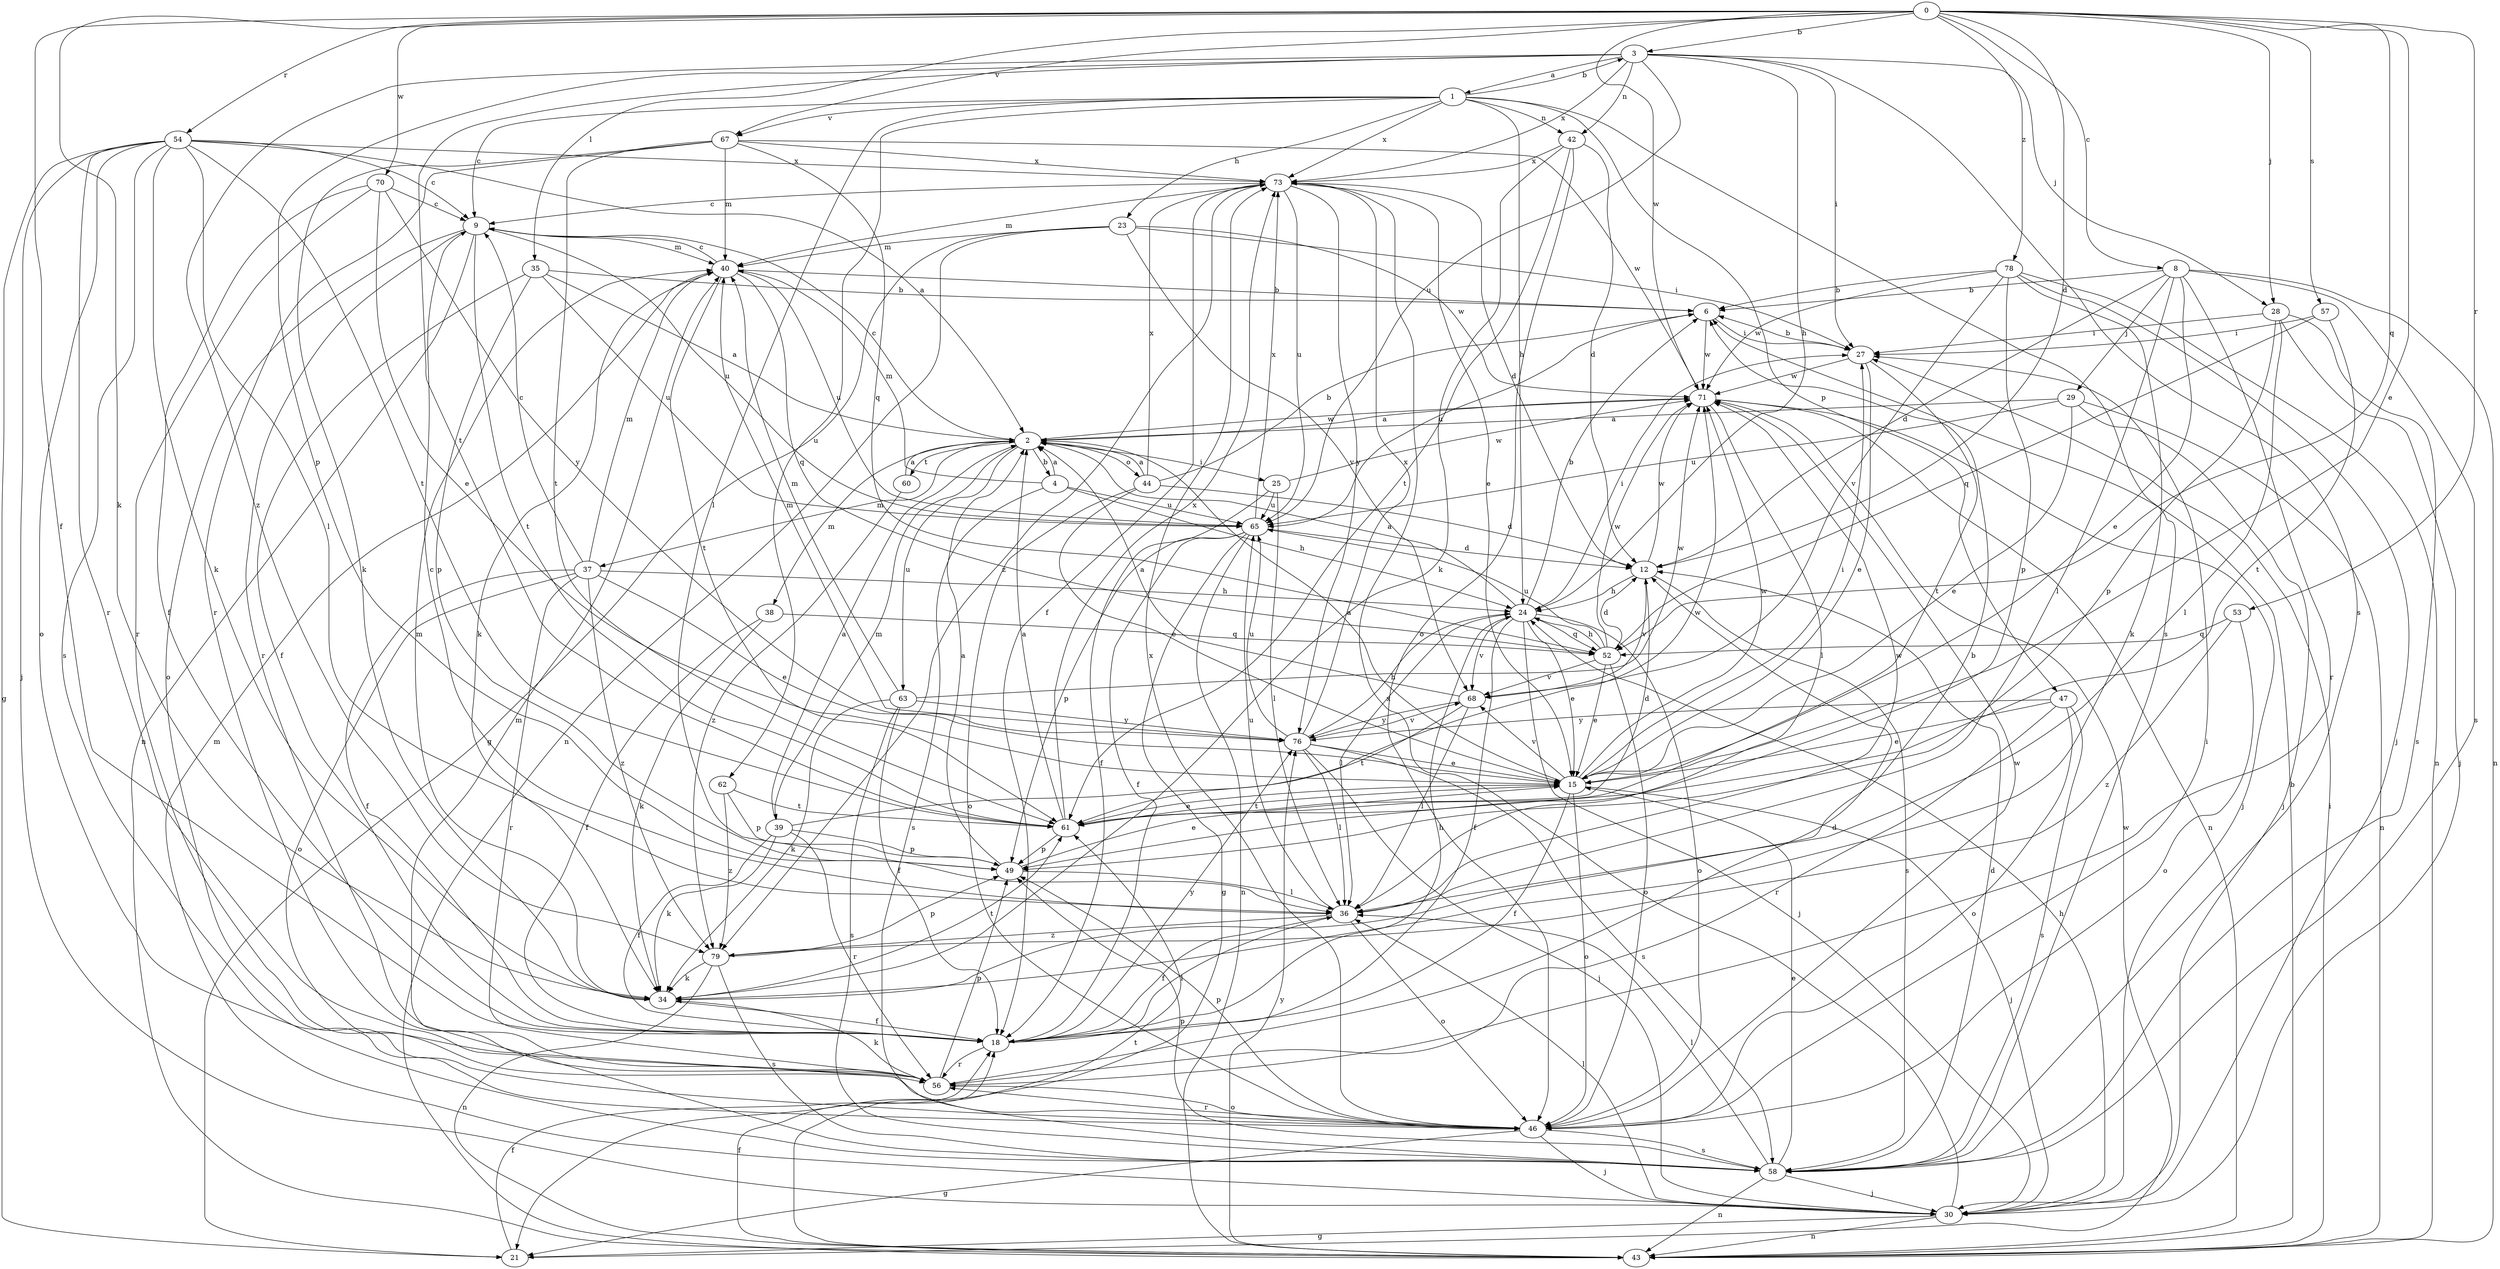 strict digraph  {
0;
1;
2;
3;
4;
6;
8;
9;
12;
15;
18;
21;
23;
24;
25;
27;
28;
29;
30;
34;
35;
36;
37;
38;
39;
40;
42;
43;
44;
46;
47;
49;
52;
53;
54;
56;
57;
58;
60;
61;
62;
63;
65;
67;
68;
70;
71;
73;
76;
78;
79;
0 -> 3  [label=b];
0 -> 8  [label=c];
0 -> 12  [label=d];
0 -> 15  [label=e];
0 -> 18  [label=f];
0 -> 28  [label=j];
0 -> 34  [label=k];
0 -> 35  [label=l];
0 -> 52  [label=q];
0 -> 53  [label=r];
0 -> 54  [label=r];
0 -> 57  [label=s];
0 -> 67  [label=v];
0 -> 70  [label=w];
0 -> 71  [label=w];
0 -> 78  [label=z];
1 -> 3  [label=b];
1 -> 9  [label=c];
1 -> 23  [label=h];
1 -> 24  [label=h];
1 -> 36  [label=l];
1 -> 42  [label=n];
1 -> 47  [label=p];
1 -> 58  [label=s];
1 -> 62  [label=u];
1 -> 67  [label=v];
1 -> 73  [label=x];
2 -> 4  [label=b];
2 -> 9  [label=c];
2 -> 25  [label=i];
2 -> 37  [label=m];
2 -> 38  [label=m];
2 -> 39  [label=m];
2 -> 44  [label=o];
2 -> 60  [label=t];
2 -> 63  [label=u];
2 -> 71  [label=w];
3 -> 1  [label=a];
3 -> 24  [label=h];
3 -> 27  [label=i];
3 -> 28  [label=j];
3 -> 42  [label=n];
3 -> 49  [label=p];
3 -> 58  [label=s];
3 -> 61  [label=t];
3 -> 65  [label=u];
3 -> 73  [label=x];
3 -> 79  [label=z];
4 -> 2  [label=a];
4 -> 24  [label=h];
4 -> 40  [label=m];
4 -> 58  [label=s];
4 -> 65  [label=u];
6 -> 27  [label=i];
6 -> 65  [label=u];
6 -> 71  [label=w];
8 -> 6  [label=b];
8 -> 12  [label=d];
8 -> 15  [label=e];
8 -> 29  [label=j];
8 -> 36  [label=l];
8 -> 43  [label=n];
8 -> 56  [label=r];
8 -> 58  [label=s];
9 -> 40  [label=m];
9 -> 43  [label=n];
9 -> 46  [label=o];
9 -> 56  [label=r];
9 -> 61  [label=t];
9 -> 65  [label=u];
12 -> 24  [label=h];
12 -> 58  [label=s];
12 -> 68  [label=v];
12 -> 71  [label=w];
15 -> 2  [label=a];
15 -> 18  [label=f];
15 -> 27  [label=i];
15 -> 30  [label=j];
15 -> 46  [label=o];
15 -> 61  [label=t];
15 -> 68  [label=v];
15 -> 71  [label=w];
18 -> 24  [label=h];
18 -> 36  [label=l];
18 -> 56  [label=r];
18 -> 76  [label=y];
21 -> 18  [label=f];
21 -> 71  [label=w];
23 -> 21  [label=g];
23 -> 27  [label=i];
23 -> 40  [label=m];
23 -> 43  [label=n];
23 -> 68  [label=v];
23 -> 71  [label=w];
24 -> 2  [label=a];
24 -> 6  [label=b];
24 -> 15  [label=e];
24 -> 18  [label=f];
24 -> 27  [label=i];
24 -> 30  [label=j];
24 -> 36  [label=l];
24 -> 46  [label=o];
24 -> 52  [label=q];
24 -> 68  [label=v];
25 -> 18  [label=f];
25 -> 36  [label=l];
25 -> 65  [label=u];
25 -> 71  [label=w];
27 -> 6  [label=b];
27 -> 15  [label=e];
27 -> 61  [label=t];
27 -> 71  [label=w];
28 -> 27  [label=i];
28 -> 30  [label=j];
28 -> 36  [label=l];
28 -> 49  [label=p];
28 -> 58  [label=s];
29 -> 2  [label=a];
29 -> 15  [label=e];
29 -> 30  [label=j];
29 -> 43  [label=n];
29 -> 65  [label=u];
30 -> 21  [label=g];
30 -> 24  [label=h];
30 -> 36  [label=l];
30 -> 40  [label=m];
30 -> 43  [label=n];
30 -> 73  [label=x];
34 -> 6  [label=b];
34 -> 18  [label=f];
34 -> 40  [label=m];
34 -> 61  [label=t];
35 -> 2  [label=a];
35 -> 6  [label=b];
35 -> 18  [label=f];
35 -> 49  [label=p];
35 -> 65  [label=u];
36 -> 9  [label=c];
36 -> 18  [label=f];
36 -> 46  [label=o];
36 -> 65  [label=u];
36 -> 71  [label=w];
36 -> 79  [label=z];
37 -> 9  [label=c];
37 -> 15  [label=e];
37 -> 18  [label=f];
37 -> 24  [label=h];
37 -> 40  [label=m];
37 -> 46  [label=o];
37 -> 56  [label=r];
37 -> 79  [label=z];
38 -> 18  [label=f];
38 -> 34  [label=k];
38 -> 52  [label=q];
39 -> 2  [label=a];
39 -> 18  [label=f];
39 -> 34  [label=k];
39 -> 49  [label=p];
39 -> 56  [label=r];
39 -> 71  [label=w];
40 -> 6  [label=b];
40 -> 9  [label=c];
40 -> 34  [label=k];
40 -> 52  [label=q];
40 -> 61  [label=t];
40 -> 65  [label=u];
42 -> 12  [label=d];
42 -> 34  [label=k];
42 -> 46  [label=o];
42 -> 61  [label=t];
42 -> 73  [label=x];
43 -> 6  [label=b];
43 -> 18  [label=f];
43 -> 27  [label=i];
43 -> 61  [label=t];
43 -> 76  [label=y];
44 -> 2  [label=a];
44 -> 6  [label=b];
44 -> 12  [label=d];
44 -> 15  [label=e];
44 -> 46  [label=o];
44 -> 73  [label=x];
46 -> 21  [label=g];
46 -> 27  [label=i];
46 -> 30  [label=j];
46 -> 49  [label=p];
46 -> 56  [label=r];
46 -> 58  [label=s];
46 -> 71  [label=w];
46 -> 73  [label=x];
47 -> 15  [label=e];
47 -> 46  [label=o];
47 -> 56  [label=r];
47 -> 58  [label=s];
47 -> 76  [label=y];
49 -> 2  [label=a];
49 -> 15  [label=e];
49 -> 36  [label=l];
52 -> 12  [label=d];
52 -> 15  [label=e];
52 -> 24  [label=h];
52 -> 46  [label=o];
52 -> 65  [label=u];
52 -> 68  [label=v];
52 -> 71  [label=w];
53 -> 46  [label=o];
53 -> 52  [label=q];
53 -> 79  [label=z];
54 -> 2  [label=a];
54 -> 9  [label=c];
54 -> 21  [label=g];
54 -> 30  [label=j];
54 -> 34  [label=k];
54 -> 36  [label=l];
54 -> 46  [label=o];
54 -> 56  [label=r];
54 -> 58  [label=s];
54 -> 61  [label=t];
54 -> 73  [label=x];
56 -> 12  [label=d];
56 -> 34  [label=k];
56 -> 46  [label=o];
56 -> 49  [label=p];
57 -> 27  [label=i];
57 -> 52  [label=q];
57 -> 61  [label=t];
58 -> 12  [label=d];
58 -> 15  [label=e];
58 -> 30  [label=j];
58 -> 36  [label=l];
58 -> 40  [label=m];
58 -> 43  [label=n];
58 -> 49  [label=p];
60 -> 2  [label=a];
60 -> 79  [label=z];
61 -> 2  [label=a];
61 -> 12  [label=d];
61 -> 15  [label=e];
61 -> 49  [label=p];
61 -> 73  [label=x];
62 -> 49  [label=p];
62 -> 61  [label=t];
62 -> 79  [label=z];
63 -> 18  [label=f];
63 -> 34  [label=k];
63 -> 40  [label=m];
63 -> 58  [label=s];
63 -> 71  [label=w];
63 -> 76  [label=y];
65 -> 12  [label=d];
65 -> 18  [label=f];
65 -> 21  [label=g];
65 -> 43  [label=n];
65 -> 49  [label=p];
65 -> 73  [label=x];
67 -> 34  [label=k];
67 -> 40  [label=m];
67 -> 52  [label=q];
67 -> 56  [label=r];
67 -> 61  [label=t];
67 -> 71  [label=w];
67 -> 73  [label=x];
68 -> 2  [label=a];
68 -> 36  [label=l];
68 -> 61  [label=t];
68 -> 76  [label=y];
70 -> 9  [label=c];
70 -> 15  [label=e];
70 -> 18  [label=f];
70 -> 56  [label=r];
70 -> 76  [label=y];
71 -> 2  [label=a];
71 -> 30  [label=j];
71 -> 36  [label=l];
71 -> 43  [label=n];
73 -> 9  [label=c];
73 -> 12  [label=d];
73 -> 15  [label=e];
73 -> 18  [label=f];
73 -> 40  [label=m];
73 -> 65  [label=u];
73 -> 76  [label=y];
73 -> 79  [label=z];
76 -> 15  [label=e];
76 -> 24  [label=h];
76 -> 30  [label=j];
76 -> 36  [label=l];
76 -> 40  [label=m];
76 -> 58  [label=s];
76 -> 65  [label=u];
76 -> 68  [label=v];
76 -> 73  [label=x];
78 -> 6  [label=b];
78 -> 30  [label=j];
78 -> 34  [label=k];
78 -> 43  [label=n];
78 -> 49  [label=p];
78 -> 68  [label=v];
78 -> 71  [label=w];
79 -> 34  [label=k];
79 -> 43  [label=n];
79 -> 49  [label=p];
79 -> 58  [label=s];
}

